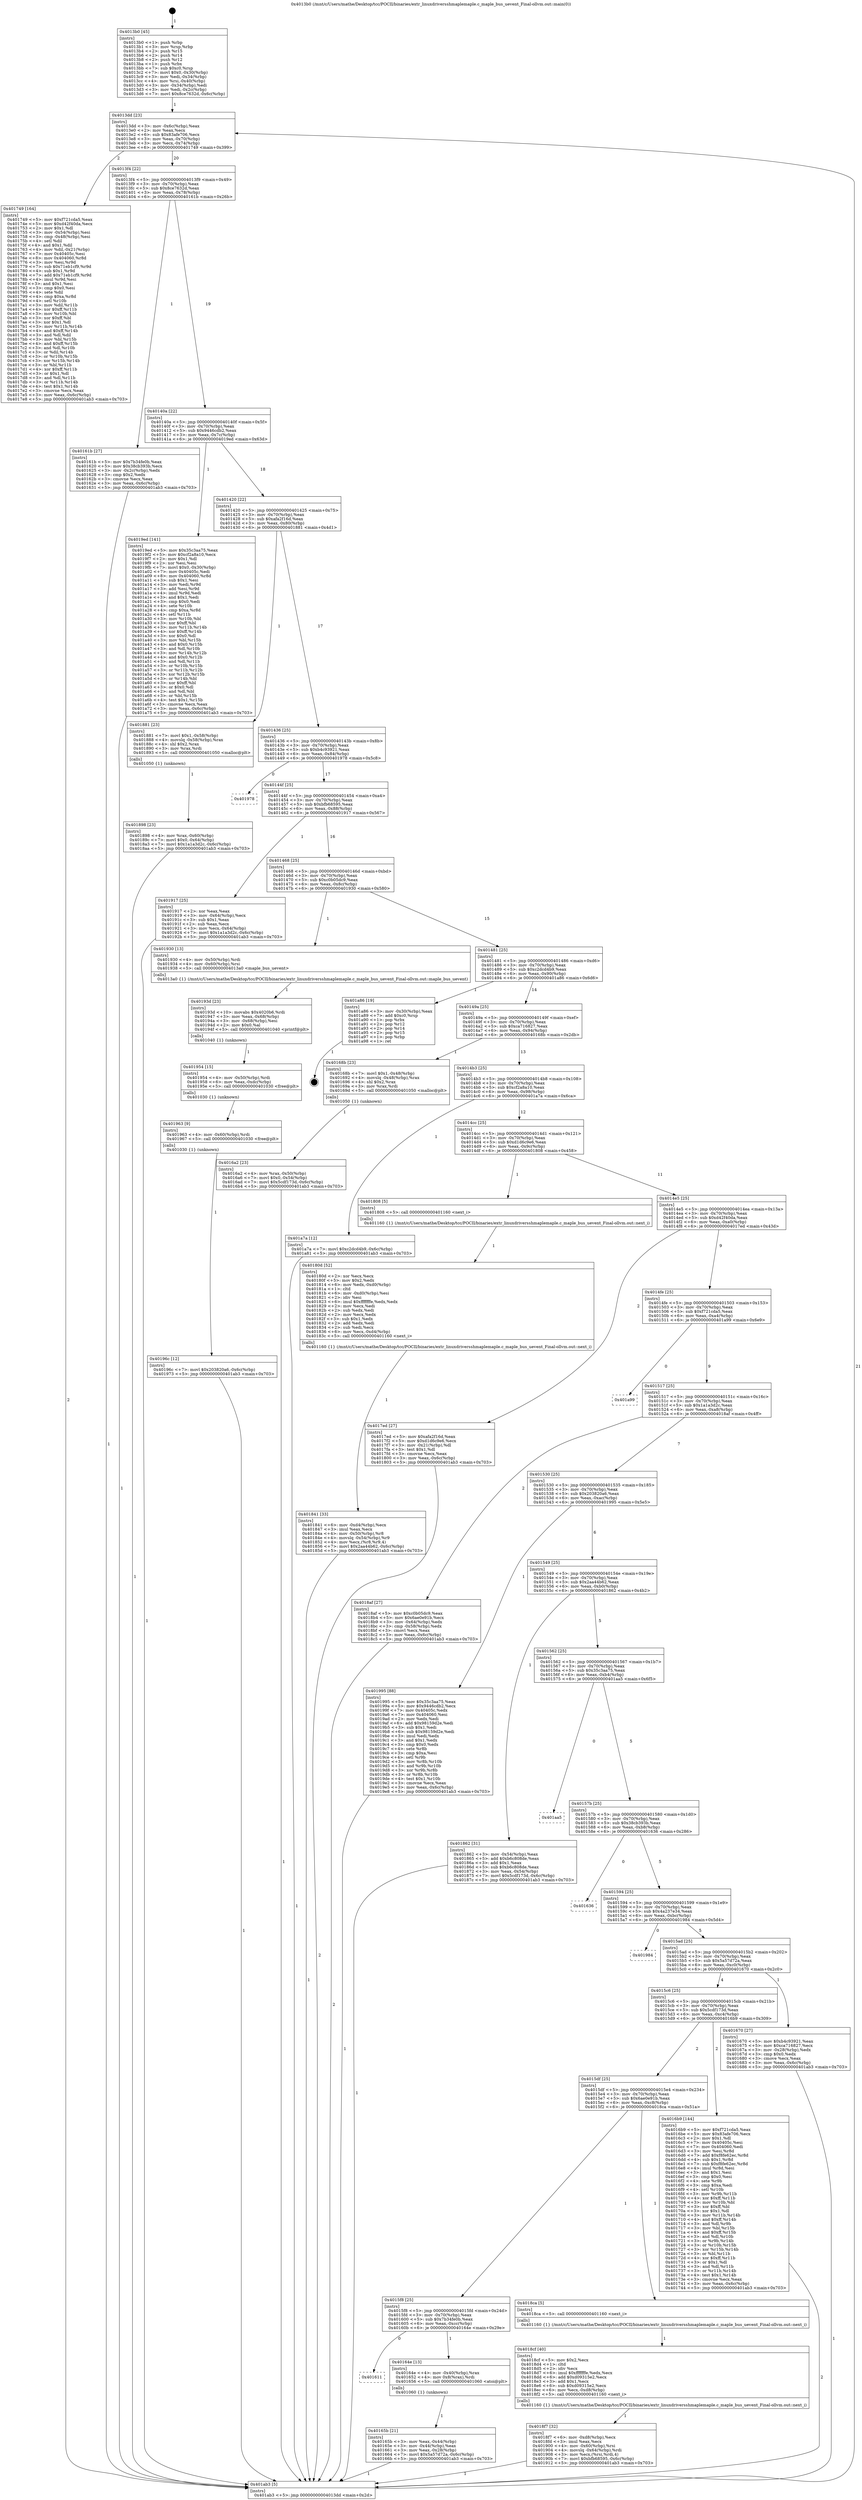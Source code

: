 digraph "0x4013b0" {
  label = "0x4013b0 (/mnt/c/Users/mathe/Desktop/tcc/POCII/binaries/extr_linuxdriversshmaplemaple.c_maple_bus_uevent_Final-ollvm.out::main(0))"
  labelloc = "t"
  node[shape=record]

  Entry [label="",width=0.3,height=0.3,shape=circle,fillcolor=black,style=filled]
  "0x4013dd" [label="{
     0x4013dd [23]\l
     | [instrs]\l
     &nbsp;&nbsp;0x4013dd \<+3\>: mov -0x6c(%rbp),%eax\l
     &nbsp;&nbsp;0x4013e0 \<+2\>: mov %eax,%ecx\l
     &nbsp;&nbsp;0x4013e2 \<+6\>: sub $0x83afe706,%ecx\l
     &nbsp;&nbsp;0x4013e8 \<+3\>: mov %eax,-0x70(%rbp)\l
     &nbsp;&nbsp;0x4013eb \<+3\>: mov %ecx,-0x74(%rbp)\l
     &nbsp;&nbsp;0x4013ee \<+6\>: je 0000000000401749 \<main+0x399\>\l
  }"]
  "0x401749" [label="{
     0x401749 [164]\l
     | [instrs]\l
     &nbsp;&nbsp;0x401749 \<+5\>: mov $0xf721cda5,%eax\l
     &nbsp;&nbsp;0x40174e \<+5\>: mov $0xd42f40da,%ecx\l
     &nbsp;&nbsp;0x401753 \<+2\>: mov $0x1,%dl\l
     &nbsp;&nbsp;0x401755 \<+3\>: mov -0x54(%rbp),%esi\l
     &nbsp;&nbsp;0x401758 \<+3\>: cmp -0x48(%rbp),%esi\l
     &nbsp;&nbsp;0x40175b \<+4\>: setl %dil\l
     &nbsp;&nbsp;0x40175f \<+4\>: and $0x1,%dil\l
     &nbsp;&nbsp;0x401763 \<+4\>: mov %dil,-0x21(%rbp)\l
     &nbsp;&nbsp;0x401767 \<+7\>: mov 0x40405c,%esi\l
     &nbsp;&nbsp;0x40176e \<+8\>: mov 0x404060,%r8d\l
     &nbsp;&nbsp;0x401776 \<+3\>: mov %esi,%r9d\l
     &nbsp;&nbsp;0x401779 \<+7\>: sub $0x71eb1cf9,%r9d\l
     &nbsp;&nbsp;0x401780 \<+4\>: sub $0x1,%r9d\l
     &nbsp;&nbsp;0x401784 \<+7\>: add $0x71eb1cf9,%r9d\l
     &nbsp;&nbsp;0x40178b \<+4\>: imul %r9d,%esi\l
     &nbsp;&nbsp;0x40178f \<+3\>: and $0x1,%esi\l
     &nbsp;&nbsp;0x401792 \<+3\>: cmp $0x0,%esi\l
     &nbsp;&nbsp;0x401795 \<+4\>: sete %dil\l
     &nbsp;&nbsp;0x401799 \<+4\>: cmp $0xa,%r8d\l
     &nbsp;&nbsp;0x40179d \<+4\>: setl %r10b\l
     &nbsp;&nbsp;0x4017a1 \<+3\>: mov %dil,%r11b\l
     &nbsp;&nbsp;0x4017a4 \<+4\>: xor $0xff,%r11b\l
     &nbsp;&nbsp;0x4017a8 \<+3\>: mov %r10b,%bl\l
     &nbsp;&nbsp;0x4017ab \<+3\>: xor $0xff,%bl\l
     &nbsp;&nbsp;0x4017ae \<+3\>: xor $0x1,%dl\l
     &nbsp;&nbsp;0x4017b1 \<+3\>: mov %r11b,%r14b\l
     &nbsp;&nbsp;0x4017b4 \<+4\>: and $0xff,%r14b\l
     &nbsp;&nbsp;0x4017b8 \<+3\>: and %dl,%dil\l
     &nbsp;&nbsp;0x4017bb \<+3\>: mov %bl,%r15b\l
     &nbsp;&nbsp;0x4017be \<+4\>: and $0xff,%r15b\l
     &nbsp;&nbsp;0x4017c2 \<+3\>: and %dl,%r10b\l
     &nbsp;&nbsp;0x4017c5 \<+3\>: or %dil,%r14b\l
     &nbsp;&nbsp;0x4017c8 \<+3\>: or %r10b,%r15b\l
     &nbsp;&nbsp;0x4017cb \<+3\>: xor %r15b,%r14b\l
     &nbsp;&nbsp;0x4017ce \<+3\>: or %bl,%r11b\l
     &nbsp;&nbsp;0x4017d1 \<+4\>: xor $0xff,%r11b\l
     &nbsp;&nbsp;0x4017d5 \<+3\>: or $0x1,%dl\l
     &nbsp;&nbsp;0x4017d8 \<+3\>: and %dl,%r11b\l
     &nbsp;&nbsp;0x4017db \<+3\>: or %r11b,%r14b\l
     &nbsp;&nbsp;0x4017de \<+4\>: test $0x1,%r14b\l
     &nbsp;&nbsp;0x4017e2 \<+3\>: cmovne %ecx,%eax\l
     &nbsp;&nbsp;0x4017e5 \<+3\>: mov %eax,-0x6c(%rbp)\l
     &nbsp;&nbsp;0x4017e8 \<+5\>: jmp 0000000000401ab3 \<main+0x703\>\l
  }"]
  "0x4013f4" [label="{
     0x4013f4 [22]\l
     | [instrs]\l
     &nbsp;&nbsp;0x4013f4 \<+5\>: jmp 00000000004013f9 \<main+0x49\>\l
     &nbsp;&nbsp;0x4013f9 \<+3\>: mov -0x70(%rbp),%eax\l
     &nbsp;&nbsp;0x4013fc \<+5\>: sub $0x8ce7632d,%eax\l
     &nbsp;&nbsp;0x401401 \<+3\>: mov %eax,-0x78(%rbp)\l
     &nbsp;&nbsp;0x401404 \<+6\>: je 000000000040161b \<main+0x26b\>\l
  }"]
  Exit [label="",width=0.3,height=0.3,shape=circle,fillcolor=black,style=filled,peripheries=2]
  "0x40161b" [label="{
     0x40161b [27]\l
     | [instrs]\l
     &nbsp;&nbsp;0x40161b \<+5\>: mov $0x7b34fe0b,%eax\l
     &nbsp;&nbsp;0x401620 \<+5\>: mov $0x38cb393b,%ecx\l
     &nbsp;&nbsp;0x401625 \<+3\>: mov -0x2c(%rbp),%edx\l
     &nbsp;&nbsp;0x401628 \<+3\>: cmp $0x2,%edx\l
     &nbsp;&nbsp;0x40162b \<+3\>: cmovne %ecx,%eax\l
     &nbsp;&nbsp;0x40162e \<+3\>: mov %eax,-0x6c(%rbp)\l
     &nbsp;&nbsp;0x401631 \<+5\>: jmp 0000000000401ab3 \<main+0x703\>\l
  }"]
  "0x40140a" [label="{
     0x40140a [22]\l
     | [instrs]\l
     &nbsp;&nbsp;0x40140a \<+5\>: jmp 000000000040140f \<main+0x5f\>\l
     &nbsp;&nbsp;0x40140f \<+3\>: mov -0x70(%rbp),%eax\l
     &nbsp;&nbsp;0x401412 \<+5\>: sub $0x9446cdb2,%eax\l
     &nbsp;&nbsp;0x401417 \<+3\>: mov %eax,-0x7c(%rbp)\l
     &nbsp;&nbsp;0x40141a \<+6\>: je 00000000004019ed \<main+0x63d\>\l
  }"]
  "0x401ab3" [label="{
     0x401ab3 [5]\l
     | [instrs]\l
     &nbsp;&nbsp;0x401ab3 \<+5\>: jmp 00000000004013dd \<main+0x2d\>\l
  }"]
  "0x4013b0" [label="{
     0x4013b0 [45]\l
     | [instrs]\l
     &nbsp;&nbsp;0x4013b0 \<+1\>: push %rbp\l
     &nbsp;&nbsp;0x4013b1 \<+3\>: mov %rsp,%rbp\l
     &nbsp;&nbsp;0x4013b4 \<+2\>: push %r15\l
     &nbsp;&nbsp;0x4013b6 \<+2\>: push %r14\l
     &nbsp;&nbsp;0x4013b8 \<+2\>: push %r12\l
     &nbsp;&nbsp;0x4013ba \<+1\>: push %rbx\l
     &nbsp;&nbsp;0x4013bb \<+7\>: sub $0xc0,%rsp\l
     &nbsp;&nbsp;0x4013c2 \<+7\>: movl $0x0,-0x30(%rbp)\l
     &nbsp;&nbsp;0x4013c9 \<+3\>: mov %edi,-0x34(%rbp)\l
     &nbsp;&nbsp;0x4013cc \<+4\>: mov %rsi,-0x40(%rbp)\l
     &nbsp;&nbsp;0x4013d0 \<+3\>: mov -0x34(%rbp),%edi\l
     &nbsp;&nbsp;0x4013d3 \<+3\>: mov %edi,-0x2c(%rbp)\l
     &nbsp;&nbsp;0x4013d6 \<+7\>: movl $0x8ce7632d,-0x6c(%rbp)\l
  }"]
  "0x40196c" [label="{
     0x40196c [12]\l
     | [instrs]\l
     &nbsp;&nbsp;0x40196c \<+7\>: movl $0x203820a6,-0x6c(%rbp)\l
     &nbsp;&nbsp;0x401973 \<+5\>: jmp 0000000000401ab3 \<main+0x703\>\l
  }"]
  "0x4019ed" [label="{
     0x4019ed [141]\l
     | [instrs]\l
     &nbsp;&nbsp;0x4019ed \<+5\>: mov $0x35c3aa75,%eax\l
     &nbsp;&nbsp;0x4019f2 \<+5\>: mov $0xcf2a8a10,%ecx\l
     &nbsp;&nbsp;0x4019f7 \<+2\>: mov $0x1,%dl\l
     &nbsp;&nbsp;0x4019f9 \<+2\>: xor %esi,%esi\l
     &nbsp;&nbsp;0x4019fb \<+7\>: movl $0x0,-0x30(%rbp)\l
     &nbsp;&nbsp;0x401a02 \<+7\>: mov 0x40405c,%edi\l
     &nbsp;&nbsp;0x401a09 \<+8\>: mov 0x404060,%r8d\l
     &nbsp;&nbsp;0x401a11 \<+3\>: sub $0x1,%esi\l
     &nbsp;&nbsp;0x401a14 \<+3\>: mov %edi,%r9d\l
     &nbsp;&nbsp;0x401a17 \<+3\>: add %esi,%r9d\l
     &nbsp;&nbsp;0x401a1a \<+4\>: imul %r9d,%edi\l
     &nbsp;&nbsp;0x401a1e \<+3\>: and $0x1,%edi\l
     &nbsp;&nbsp;0x401a21 \<+3\>: cmp $0x0,%edi\l
     &nbsp;&nbsp;0x401a24 \<+4\>: sete %r10b\l
     &nbsp;&nbsp;0x401a28 \<+4\>: cmp $0xa,%r8d\l
     &nbsp;&nbsp;0x401a2c \<+4\>: setl %r11b\l
     &nbsp;&nbsp;0x401a30 \<+3\>: mov %r10b,%bl\l
     &nbsp;&nbsp;0x401a33 \<+3\>: xor $0xff,%bl\l
     &nbsp;&nbsp;0x401a36 \<+3\>: mov %r11b,%r14b\l
     &nbsp;&nbsp;0x401a39 \<+4\>: xor $0xff,%r14b\l
     &nbsp;&nbsp;0x401a3d \<+3\>: xor $0x0,%dl\l
     &nbsp;&nbsp;0x401a40 \<+3\>: mov %bl,%r15b\l
     &nbsp;&nbsp;0x401a43 \<+4\>: and $0x0,%r15b\l
     &nbsp;&nbsp;0x401a47 \<+3\>: and %dl,%r10b\l
     &nbsp;&nbsp;0x401a4a \<+3\>: mov %r14b,%r12b\l
     &nbsp;&nbsp;0x401a4d \<+4\>: and $0x0,%r12b\l
     &nbsp;&nbsp;0x401a51 \<+3\>: and %dl,%r11b\l
     &nbsp;&nbsp;0x401a54 \<+3\>: or %r10b,%r15b\l
     &nbsp;&nbsp;0x401a57 \<+3\>: or %r11b,%r12b\l
     &nbsp;&nbsp;0x401a5a \<+3\>: xor %r12b,%r15b\l
     &nbsp;&nbsp;0x401a5d \<+3\>: or %r14b,%bl\l
     &nbsp;&nbsp;0x401a60 \<+3\>: xor $0xff,%bl\l
     &nbsp;&nbsp;0x401a63 \<+3\>: or $0x0,%dl\l
     &nbsp;&nbsp;0x401a66 \<+2\>: and %dl,%bl\l
     &nbsp;&nbsp;0x401a68 \<+3\>: or %bl,%r15b\l
     &nbsp;&nbsp;0x401a6b \<+4\>: test $0x1,%r15b\l
     &nbsp;&nbsp;0x401a6f \<+3\>: cmovne %ecx,%eax\l
     &nbsp;&nbsp;0x401a72 \<+3\>: mov %eax,-0x6c(%rbp)\l
     &nbsp;&nbsp;0x401a75 \<+5\>: jmp 0000000000401ab3 \<main+0x703\>\l
  }"]
  "0x401420" [label="{
     0x401420 [22]\l
     | [instrs]\l
     &nbsp;&nbsp;0x401420 \<+5\>: jmp 0000000000401425 \<main+0x75\>\l
     &nbsp;&nbsp;0x401425 \<+3\>: mov -0x70(%rbp),%eax\l
     &nbsp;&nbsp;0x401428 \<+5\>: sub $0xafa2f16d,%eax\l
     &nbsp;&nbsp;0x40142d \<+3\>: mov %eax,-0x80(%rbp)\l
     &nbsp;&nbsp;0x401430 \<+6\>: je 0000000000401881 \<main+0x4d1\>\l
  }"]
  "0x401963" [label="{
     0x401963 [9]\l
     | [instrs]\l
     &nbsp;&nbsp;0x401963 \<+4\>: mov -0x60(%rbp),%rdi\l
     &nbsp;&nbsp;0x401967 \<+5\>: call 0000000000401030 \<free@plt\>\l
     | [calls]\l
     &nbsp;&nbsp;0x401030 \{1\} (unknown)\l
  }"]
  "0x401881" [label="{
     0x401881 [23]\l
     | [instrs]\l
     &nbsp;&nbsp;0x401881 \<+7\>: movl $0x1,-0x58(%rbp)\l
     &nbsp;&nbsp;0x401888 \<+4\>: movslq -0x58(%rbp),%rax\l
     &nbsp;&nbsp;0x40188c \<+4\>: shl $0x2,%rax\l
     &nbsp;&nbsp;0x401890 \<+3\>: mov %rax,%rdi\l
     &nbsp;&nbsp;0x401893 \<+5\>: call 0000000000401050 \<malloc@plt\>\l
     | [calls]\l
     &nbsp;&nbsp;0x401050 \{1\} (unknown)\l
  }"]
  "0x401436" [label="{
     0x401436 [25]\l
     | [instrs]\l
     &nbsp;&nbsp;0x401436 \<+5\>: jmp 000000000040143b \<main+0x8b\>\l
     &nbsp;&nbsp;0x40143b \<+3\>: mov -0x70(%rbp),%eax\l
     &nbsp;&nbsp;0x40143e \<+5\>: sub $0xb4c93921,%eax\l
     &nbsp;&nbsp;0x401443 \<+6\>: mov %eax,-0x84(%rbp)\l
     &nbsp;&nbsp;0x401449 \<+6\>: je 0000000000401978 \<main+0x5c8\>\l
  }"]
  "0x401954" [label="{
     0x401954 [15]\l
     | [instrs]\l
     &nbsp;&nbsp;0x401954 \<+4\>: mov -0x50(%rbp),%rdi\l
     &nbsp;&nbsp;0x401958 \<+6\>: mov %eax,-0xdc(%rbp)\l
     &nbsp;&nbsp;0x40195e \<+5\>: call 0000000000401030 \<free@plt\>\l
     | [calls]\l
     &nbsp;&nbsp;0x401030 \{1\} (unknown)\l
  }"]
  "0x401978" [label="{
     0x401978\l
  }", style=dashed]
  "0x40144f" [label="{
     0x40144f [25]\l
     | [instrs]\l
     &nbsp;&nbsp;0x40144f \<+5\>: jmp 0000000000401454 \<main+0xa4\>\l
     &nbsp;&nbsp;0x401454 \<+3\>: mov -0x70(%rbp),%eax\l
     &nbsp;&nbsp;0x401457 \<+5\>: sub $0xbfb68595,%eax\l
     &nbsp;&nbsp;0x40145c \<+6\>: mov %eax,-0x88(%rbp)\l
     &nbsp;&nbsp;0x401462 \<+6\>: je 0000000000401917 \<main+0x567\>\l
  }"]
  "0x40193d" [label="{
     0x40193d [23]\l
     | [instrs]\l
     &nbsp;&nbsp;0x40193d \<+10\>: movabs $0x4020b6,%rdi\l
     &nbsp;&nbsp;0x401947 \<+3\>: mov %eax,-0x68(%rbp)\l
     &nbsp;&nbsp;0x40194a \<+3\>: mov -0x68(%rbp),%esi\l
     &nbsp;&nbsp;0x40194d \<+2\>: mov $0x0,%al\l
     &nbsp;&nbsp;0x40194f \<+5\>: call 0000000000401040 \<printf@plt\>\l
     | [calls]\l
     &nbsp;&nbsp;0x401040 \{1\} (unknown)\l
  }"]
  "0x401917" [label="{
     0x401917 [25]\l
     | [instrs]\l
     &nbsp;&nbsp;0x401917 \<+2\>: xor %eax,%eax\l
     &nbsp;&nbsp;0x401919 \<+3\>: mov -0x64(%rbp),%ecx\l
     &nbsp;&nbsp;0x40191c \<+3\>: sub $0x1,%eax\l
     &nbsp;&nbsp;0x40191f \<+2\>: sub %eax,%ecx\l
     &nbsp;&nbsp;0x401921 \<+3\>: mov %ecx,-0x64(%rbp)\l
     &nbsp;&nbsp;0x401924 \<+7\>: movl $0x1a1a3d2c,-0x6c(%rbp)\l
     &nbsp;&nbsp;0x40192b \<+5\>: jmp 0000000000401ab3 \<main+0x703\>\l
  }"]
  "0x401468" [label="{
     0x401468 [25]\l
     | [instrs]\l
     &nbsp;&nbsp;0x401468 \<+5\>: jmp 000000000040146d \<main+0xbd\>\l
     &nbsp;&nbsp;0x40146d \<+3\>: mov -0x70(%rbp),%eax\l
     &nbsp;&nbsp;0x401470 \<+5\>: sub $0xc0b05dc9,%eax\l
     &nbsp;&nbsp;0x401475 \<+6\>: mov %eax,-0x8c(%rbp)\l
     &nbsp;&nbsp;0x40147b \<+6\>: je 0000000000401930 \<main+0x580\>\l
  }"]
  "0x4018f7" [label="{
     0x4018f7 [32]\l
     | [instrs]\l
     &nbsp;&nbsp;0x4018f7 \<+6\>: mov -0xd8(%rbp),%ecx\l
     &nbsp;&nbsp;0x4018fd \<+3\>: imul %eax,%ecx\l
     &nbsp;&nbsp;0x401900 \<+4\>: mov -0x60(%rbp),%rsi\l
     &nbsp;&nbsp;0x401904 \<+4\>: movslq -0x64(%rbp),%rdi\l
     &nbsp;&nbsp;0x401908 \<+3\>: mov %ecx,(%rsi,%rdi,4)\l
     &nbsp;&nbsp;0x40190b \<+7\>: movl $0xbfb68595,-0x6c(%rbp)\l
     &nbsp;&nbsp;0x401912 \<+5\>: jmp 0000000000401ab3 \<main+0x703\>\l
  }"]
  "0x401930" [label="{
     0x401930 [13]\l
     | [instrs]\l
     &nbsp;&nbsp;0x401930 \<+4\>: mov -0x50(%rbp),%rdi\l
     &nbsp;&nbsp;0x401934 \<+4\>: mov -0x60(%rbp),%rsi\l
     &nbsp;&nbsp;0x401938 \<+5\>: call 00000000004013a0 \<maple_bus_uevent\>\l
     | [calls]\l
     &nbsp;&nbsp;0x4013a0 \{1\} (/mnt/c/Users/mathe/Desktop/tcc/POCII/binaries/extr_linuxdriversshmaplemaple.c_maple_bus_uevent_Final-ollvm.out::maple_bus_uevent)\l
  }"]
  "0x401481" [label="{
     0x401481 [25]\l
     | [instrs]\l
     &nbsp;&nbsp;0x401481 \<+5\>: jmp 0000000000401486 \<main+0xd6\>\l
     &nbsp;&nbsp;0x401486 \<+3\>: mov -0x70(%rbp),%eax\l
     &nbsp;&nbsp;0x401489 \<+5\>: sub $0xc2dcd4b9,%eax\l
     &nbsp;&nbsp;0x40148e \<+6\>: mov %eax,-0x90(%rbp)\l
     &nbsp;&nbsp;0x401494 \<+6\>: je 0000000000401a86 \<main+0x6d6\>\l
  }"]
  "0x4018cf" [label="{
     0x4018cf [40]\l
     | [instrs]\l
     &nbsp;&nbsp;0x4018cf \<+5\>: mov $0x2,%ecx\l
     &nbsp;&nbsp;0x4018d4 \<+1\>: cltd\l
     &nbsp;&nbsp;0x4018d5 \<+2\>: idiv %ecx\l
     &nbsp;&nbsp;0x4018d7 \<+6\>: imul $0xfffffffe,%edx,%ecx\l
     &nbsp;&nbsp;0x4018dd \<+6\>: add $0xd09315e2,%ecx\l
     &nbsp;&nbsp;0x4018e3 \<+3\>: add $0x1,%ecx\l
     &nbsp;&nbsp;0x4018e6 \<+6\>: sub $0xd09315e2,%ecx\l
     &nbsp;&nbsp;0x4018ec \<+6\>: mov %ecx,-0xd8(%rbp)\l
     &nbsp;&nbsp;0x4018f2 \<+5\>: call 0000000000401160 \<next_i\>\l
     | [calls]\l
     &nbsp;&nbsp;0x401160 \{1\} (/mnt/c/Users/mathe/Desktop/tcc/POCII/binaries/extr_linuxdriversshmaplemaple.c_maple_bus_uevent_Final-ollvm.out::next_i)\l
  }"]
  "0x401a86" [label="{
     0x401a86 [19]\l
     | [instrs]\l
     &nbsp;&nbsp;0x401a86 \<+3\>: mov -0x30(%rbp),%eax\l
     &nbsp;&nbsp;0x401a89 \<+7\>: add $0xc0,%rsp\l
     &nbsp;&nbsp;0x401a90 \<+1\>: pop %rbx\l
     &nbsp;&nbsp;0x401a91 \<+2\>: pop %r12\l
     &nbsp;&nbsp;0x401a93 \<+2\>: pop %r14\l
     &nbsp;&nbsp;0x401a95 \<+2\>: pop %r15\l
     &nbsp;&nbsp;0x401a97 \<+1\>: pop %rbp\l
     &nbsp;&nbsp;0x401a98 \<+1\>: ret\l
  }"]
  "0x40149a" [label="{
     0x40149a [25]\l
     | [instrs]\l
     &nbsp;&nbsp;0x40149a \<+5\>: jmp 000000000040149f \<main+0xef\>\l
     &nbsp;&nbsp;0x40149f \<+3\>: mov -0x70(%rbp),%eax\l
     &nbsp;&nbsp;0x4014a2 \<+5\>: sub $0xca716827,%eax\l
     &nbsp;&nbsp;0x4014a7 \<+6\>: mov %eax,-0x94(%rbp)\l
     &nbsp;&nbsp;0x4014ad \<+6\>: je 000000000040168b \<main+0x2db\>\l
  }"]
  "0x401898" [label="{
     0x401898 [23]\l
     | [instrs]\l
     &nbsp;&nbsp;0x401898 \<+4\>: mov %rax,-0x60(%rbp)\l
     &nbsp;&nbsp;0x40189c \<+7\>: movl $0x0,-0x64(%rbp)\l
     &nbsp;&nbsp;0x4018a3 \<+7\>: movl $0x1a1a3d2c,-0x6c(%rbp)\l
     &nbsp;&nbsp;0x4018aa \<+5\>: jmp 0000000000401ab3 \<main+0x703\>\l
  }"]
  "0x40168b" [label="{
     0x40168b [23]\l
     | [instrs]\l
     &nbsp;&nbsp;0x40168b \<+7\>: movl $0x1,-0x48(%rbp)\l
     &nbsp;&nbsp;0x401692 \<+4\>: movslq -0x48(%rbp),%rax\l
     &nbsp;&nbsp;0x401696 \<+4\>: shl $0x2,%rax\l
     &nbsp;&nbsp;0x40169a \<+3\>: mov %rax,%rdi\l
     &nbsp;&nbsp;0x40169d \<+5\>: call 0000000000401050 \<malloc@plt\>\l
     | [calls]\l
     &nbsp;&nbsp;0x401050 \{1\} (unknown)\l
  }"]
  "0x4014b3" [label="{
     0x4014b3 [25]\l
     | [instrs]\l
     &nbsp;&nbsp;0x4014b3 \<+5\>: jmp 00000000004014b8 \<main+0x108\>\l
     &nbsp;&nbsp;0x4014b8 \<+3\>: mov -0x70(%rbp),%eax\l
     &nbsp;&nbsp;0x4014bb \<+5\>: sub $0xcf2a8a10,%eax\l
     &nbsp;&nbsp;0x4014c0 \<+6\>: mov %eax,-0x98(%rbp)\l
     &nbsp;&nbsp;0x4014c6 \<+6\>: je 0000000000401a7a \<main+0x6ca\>\l
  }"]
  "0x401841" [label="{
     0x401841 [33]\l
     | [instrs]\l
     &nbsp;&nbsp;0x401841 \<+6\>: mov -0xd4(%rbp),%ecx\l
     &nbsp;&nbsp;0x401847 \<+3\>: imul %eax,%ecx\l
     &nbsp;&nbsp;0x40184a \<+4\>: mov -0x50(%rbp),%r8\l
     &nbsp;&nbsp;0x40184e \<+4\>: movslq -0x54(%rbp),%r9\l
     &nbsp;&nbsp;0x401852 \<+4\>: mov %ecx,(%r8,%r9,4)\l
     &nbsp;&nbsp;0x401856 \<+7\>: movl $0x2aa44b62,-0x6c(%rbp)\l
     &nbsp;&nbsp;0x40185d \<+5\>: jmp 0000000000401ab3 \<main+0x703\>\l
  }"]
  "0x401a7a" [label="{
     0x401a7a [12]\l
     | [instrs]\l
     &nbsp;&nbsp;0x401a7a \<+7\>: movl $0xc2dcd4b9,-0x6c(%rbp)\l
     &nbsp;&nbsp;0x401a81 \<+5\>: jmp 0000000000401ab3 \<main+0x703\>\l
  }"]
  "0x4014cc" [label="{
     0x4014cc [25]\l
     | [instrs]\l
     &nbsp;&nbsp;0x4014cc \<+5\>: jmp 00000000004014d1 \<main+0x121\>\l
     &nbsp;&nbsp;0x4014d1 \<+3\>: mov -0x70(%rbp),%eax\l
     &nbsp;&nbsp;0x4014d4 \<+5\>: sub $0xd1d6c9e6,%eax\l
     &nbsp;&nbsp;0x4014d9 \<+6\>: mov %eax,-0x9c(%rbp)\l
     &nbsp;&nbsp;0x4014df \<+6\>: je 0000000000401808 \<main+0x458\>\l
  }"]
  "0x40180d" [label="{
     0x40180d [52]\l
     | [instrs]\l
     &nbsp;&nbsp;0x40180d \<+2\>: xor %ecx,%ecx\l
     &nbsp;&nbsp;0x40180f \<+5\>: mov $0x2,%edx\l
     &nbsp;&nbsp;0x401814 \<+6\>: mov %edx,-0xd0(%rbp)\l
     &nbsp;&nbsp;0x40181a \<+1\>: cltd\l
     &nbsp;&nbsp;0x40181b \<+6\>: mov -0xd0(%rbp),%esi\l
     &nbsp;&nbsp;0x401821 \<+2\>: idiv %esi\l
     &nbsp;&nbsp;0x401823 \<+6\>: imul $0xfffffffe,%edx,%edx\l
     &nbsp;&nbsp;0x401829 \<+2\>: mov %ecx,%edi\l
     &nbsp;&nbsp;0x40182b \<+2\>: sub %edx,%edi\l
     &nbsp;&nbsp;0x40182d \<+2\>: mov %ecx,%edx\l
     &nbsp;&nbsp;0x40182f \<+3\>: sub $0x1,%edx\l
     &nbsp;&nbsp;0x401832 \<+2\>: add %edx,%edi\l
     &nbsp;&nbsp;0x401834 \<+2\>: sub %edi,%ecx\l
     &nbsp;&nbsp;0x401836 \<+6\>: mov %ecx,-0xd4(%rbp)\l
     &nbsp;&nbsp;0x40183c \<+5\>: call 0000000000401160 \<next_i\>\l
     | [calls]\l
     &nbsp;&nbsp;0x401160 \{1\} (/mnt/c/Users/mathe/Desktop/tcc/POCII/binaries/extr_linuxdriversshmaplemaple.c_maple_bus_uevent_Final-ollvm.out::next_i)\l
  }"]
  "0x401808" [label="{
     0x401808 [5]\l
     | [instrs]\l
     &nbsp;&nbsp;0x401808 \<+5\>: call 0000000000401160 \<next_i\>\l
     | [calls]\l
     &nbsp;&nbsp;0x401160 \{1\} (/mnt/c/Users/mathe/Desktop/tcc/POCII/binaries/extr_linuxdriversshmaplemaple.c_maple_bus_uevent_Final-ollvm.out::next_i)\l
  }"]
  "0x4014e5" [label="{
     0x4014e5 [25]\l
     | [instrs]\l
     &nbsp;&nbsp;0x4014e5 \<+5\>: jmp 00000000004014ea \<main+0x13a\>\l
     &nbsp;&nbsp;0x4014ea \<+3\>: mov -0x70(%rbp),%eax\l
     &nbsp;&nbsp;0x4014ed \<+5\>: sub $0xd42f40da,%eax\l
     &nbsp;&nbsp;0x4014f2 \<+6\>: mov %eax,-0xa0(%rbp)\l
     &nbsp;&nbsp;0x4014f8 \<+6\>: je 00000000004017ed \<main+0x43d\>\l
  }"]
  "0x4016a2" [label="{
     0x4016a2 [23]\l
     | [instrs]\l
     &nbsp;&nbsp;0x4016a2 \<+4\>: mov %rax,-0x50(%rbp)\l
     &nbsp;&nbsp;0x4016a6 \<+7\>: movl $0x0,-0x54(%rbp)\l
     &nbsp;&nbsp;0x4016ad \<+7\>: movl $0x5cdf173d,-0x6c(%rbp)\l
     &nbsp;&nbsp;0x4016b4 \<+5\>: jmp 0000000000401ab3 \<main+0x703\>\l
  }"]
  "0x4017ed" [label="{
     0x4017ed [27]\l
     | [instrs]\l
     &nbsp;&nbsp;0x4017ed \<+5\>: mov $0xafa2f16d,%eax\l
     &nbsp;&nbsp;0x4017f2 \<+5\>: mov $0xd1d6c9e6,%ecx\l
     &nbsp;&nbsp;0x4017f7 \<+3\>: mov -0x21(%rbp),%dl\l
     &nbsp;&nbsp;0x4017fa \<+3\>: test $0x1,%dl\l
     &nbsp;&nbsp;0x4017fd \<+3\>: cmovne %ecx,%eax\l
     &nbsp;&nbsp;0x401800 \<+3\>: mov %eax,-0x6c(%rbp)\l
     &nbsp;&nbsp;0x401803 \<+5\>: jmp 0000000000401ab3 \<main+0x703\>\l
  }"]
  "0x4014fe" [label="{
     0x4014fe [25]\l
     | [instrs]\l
     &nbsp;&nbsp;0x4014fe \<+5\>: jmp 0000000000401503 \<main+0x153\>\l
     &nbsp;&nbsp;0x401503 \<+3\>: mov -0x70(%rbp),%eax\l
     &nbsp;&nbsp;0x401506 \<+5\>: sub $0xf721cda5,%eax\l
     &nbsp;&nbsp;0x40150b \<+6\>: mov %eax,-0xa4(%rbp)\l
     &nbsp;&nbsp;0x401511 \<+6\>: je 0000000000401a99 \<main+0x6e9\>\l
  }"]
  "0x40165b" [label="{
     0x40165b [21]\l
     | [instrs]\l
     &nbsp;&nbsp;0x40165b \<+3\>: mov %eax,-0x44(%rbp)\l
     &nbsp;&nbsp;0x40165e \<+3\>: mov -0x44(%rbp),%eax\l
     &nbsp;&nbsp;0x401661 \<+3\>: mov %eax,-0x28(%rbp)\l
     &nbsp;&nbsp;0x401664 \<+7\>: movl $0x5a57d72a,-0x6c(%rbp)\l
     &nbsp;&nbsp;0x40166b \<+5\>: jmp 0000000000401ab3 \<main+0x703\>\l
  }"]
  "0x401a99" [label="{
     0x401a99\l
  }", style=dashed]
  "0x401517" [label="{
     0x401517 [25]\l
     | [instrs]\l
     &nbsp;&nbsp;0x401517 \<+5\>: jmp 000000000040151c \<main+0x16c\>\l
     &nbsp;&nbsp;0x40151c \<+3\>: mov -0x70(%rbp),%eax\l
     &nbsp;&nbsp;0x40151f \<+5\>: sub $0x1a1a3d2c,%eax\l
     &nbsp;&nbsp;0x401524 \<+6\>: mov %eax,-0xa8(%rbp)\l
     &nbsp;&nbsp;0x40152a \<+6\>: je 00000000004018af \<main+0x4ff\>\l
  }"]
  "0x401611" [label="{
     0x401611\l
  }", style=dashed]
  "0x4018af" [label="{
     0x4018af [27]\l
     | [instrs]\l
     &nbsp;&nbsp;0x4018af \<+5\>: mov $0xc0b05dc9,%eax\l
     &nbsp;&nbsp;0x4018b4 \<+5\>: mov $0x6ae0e91b,%ecx\l
     &nbsp;&nbsp;0x4018b9 \<+3\>: mov -0x64(%rbp),%edx\l
     &nbsp;&nbsp;0x4018bc \<+3\>: cmp -0x58(%rbp),%edx\l
     &nbsp;&nbsp;0x4018bf \<+3\>: cmovl %ecx,%eax\l
     &nbsp;&nbsp;0x4018c2 \<+3\>: mov %eax,-0x6c(%rbp)\l
     &nbsp;&nbsp;0x4018c5 \<+5\>: jmp 0000000000401ab3 \<main+0x703\>\l
  }"]
  "0x401530" [label="{
     0x401530 [25]\l
     | [instrs]\l
     &nbsp;&nbsp;0x401530 \<+5\>: jmp 0000000000401535 \<main+0x185\>\l
     &nbsp;&nbsp;0x401535 \<+3\>: mov -0x70(%rbp),%eax\l
     &nbsp;&nbsp;0x401538 \<+5\>: sub $0x203820a6,%eax\l
     &nbsp;&nbsp;0x40153d \<+6\>: mov %eax,-0xac(%rbp)\l
     &nbsp;&nbsp;0x401543 \<+6\>: je 0000000000401995 \<main+0x5e5\>\l
  }"]
  "0x40164e" [label="{
     0x40164e [13]\l
     | [instrs]\l
     &nbsp;&nbsp;0x40164e \<+4\>: mov -0x40(%rbp),%rax\l
     &nbsp;&nbsp;0x401652 \<+4\>: mov 0x8(%rax),%rdi\l
     &nbsp;&nbsp;0x401656 \<+5\>: call 0000000000401060 \<atoi@plt\>\l
     | [calls]\l
     &nbsp;&nbsp;0x401060 \{1\} (unknown)\l
  }"]
  "0x401995" [label="{
     0x401995 [88]\l
     | [instrs]\l
     &nbsp;&nbsp;0x401995 \<+5\>: mov $0x35c3aa75,%eax\l
     &nbsp;&nbsp;0x40199a \<+5\>: mov $0x9446cdb2,%ecx\l
     &nbsp;&nbsp;0x40199f \<+7\>: mov 0x40405c,%edx\l
     &nbsp;&nbsp;0x4019a6 \<+7\>: mov 0x404060,%esi\l
     &nbsp;&nbsp;0x4019ad \<+2\>: mov %edx,%edi\l
     &nbsp;&nbsp;0x4019af \<+6\>: add $0x98159d2e,%edi\l
     &nbsp;&nbsp;0x4019b5 \<+3\>: sub $0x1,%edi\l
     &nbsp;&nbsp;0x4019b8 \<+6\>: sub $0x98159d2e,%edi\l
     &nbsp;&nbsp;0x4019be \<+3\>: imul %edi,%edx\l
     &nbsp;&nbsp;0x4019c1 \<+3\>: and $0x1,%edx\l
     &nbsp;&nbsp;0x4019c4 \<+3\>: cmp $0x0,%edx\l
     &nbsp;&nbsp;0x4019c7 \<+4\>: sete %r8b\l
     &nbsp;&nbsp;0x4019cb \<+3\>: cmp $0xa,%esi\l
     &nbsp;&nbsp;0x4019ce \<+4\>: setl %r9b\l
     &nbsp;&nbsp;0x4019d2 \<+3\>: mov %r8b,%r10b\l
     &nbsp;&nbsp;0x4019d5 \<+3\>: and %r9b,%r10b\l
     &nbsp;&nbsp;0x4019d8 \<+3\>: xor %r9b,%r8b\l
     &nbsp;&nbsp;0x4019db \<+3\>: or %r8b,%r10b\l
     &nbsp;&nbsp;0x4019de \<+4\>: test $0x1,%r10b\l
     &nbsp;&nbsp;0x4019e2 \<+3\>: cmovne %ecx,%eax\l
     &nbsp;&nbsp;0x4019e5 \<+3\>: mov %eax,-0x6c(%rbp)\l
     &nbsp;&nbsp;0x4019e8 \<+5\>: jmp 0000000000401ab3 \<main+0x703\>\l
  }"]
  "0x401549" [label="{
     0x401549 [25]\l
     | [instrs]\l
     &nbsp;&nbsp;0x401549 \<+5\>: jmp 000000000040154e \<main+0x19e\>\l
     &nbsp;&nbsp;0x40154e \<+3\>: mov -0x70(%rbp),%eax\l
     &nbsp;&nbsp;0x401551 \<+5\>: sub $0x2aa44b62,%eax\l
     &nbsp;&nbsp;0x401556 \<+6\>: mov %eax,-0xb0(%rbp)\l
     &nbsp;&nbsp;0x40155c \<+6\>: je 0000000000401862 \<main+0x4b2\>\l
  }"]
  "0x4015f8" [label="{
     0x4015f8 [25]\l
     | [instrs]\l
     &nbsp;&nbsp;0x4015f8 \<+5\>: jmp 00000000004015fd \<main+0x24d\>\l
     &nbsp;&nbsp;0x4015fd \<+3\>: mov -0x70(%rbp),%eax\l
     &nbsp;&nbsp;0x401600 \<+5\>: sub $0x7b34fe0b,%eax\l
     &nbsp;&nbsp;0x401605 \<+6\>: mov %eax,-0xcc(%rbp)\l
     &nbsp;&nbsp;0x40160b \<+6\>: je 000000000040164e \<main+0x29e\>\l
  }"]
  "0x401862" [label="{
     0x401862 [31]\l
     | [instrs]\l
     &nbsp;&nbsp;0x401862 \<+3\>: mov -0x54(%rbp),%eax\l
     &nbsp;&nbsp;0x401865 \<+5\>: add $0xb6c808de,%eax\l
     &nbsp;&nbsp;0x40186a \<+3\>: add $0x1,%eax\l
     &nbsp;&nbsp;0x40186d \<+5\>: sub $0xb6c808de,%eax\l
     &nbsp;&nbsp;0x401872 \<+3\>: mov %eax,-0x54(%rbp)\l
     &nbsp;&nbsp;0x401875 \<+7\>: movl $0x5cdf173d,-0x6c(%rbp)\l
     &nbsp;&nbsp;0x40187c \<+5\>: jmp 0000000000401ab3 \<main+0x703\>\l
  }"]
  "0x401562" [label="{
     0x401562 [25]\l
     | [instrs]\l
     &nbsp;&nbsp;0x401562 \<+5\>: jmp 0000000000401567 \<main+0x1b7\>\l
     &nbsp;&nbsp;0x401567 \<+3\>: mov -0x70(%rbp),%eax\l
     &nbsp;&nbsp;0x40156a \<+5\>: sub $0x35c3aa75,%eax\l
     &nbsp;&nbsp;0x40156f \<+6\>: mov %eax,-0xb4(%rbp)\l
     &nbsp;&nbsp;0x401575 \<+6\>: je 0000000000401aa5 \<main+0x6f5\>\l
  }"]
  "0x4018ca" [label="{
     0x4018ca [5]\l
     | [instrs]\l
     &nbsp;&nbsp;0x4018ca \<+5\>: call 0000000000401160 \<next_i\>\l
     | [calls]\l
     &nbsp;&nbsp;0x401160 \{1\} (/mnt/c/Users/mathe/Desktop/tcc/POCII/binaries/extr_linuxdriversshmaplemaple.c_maple_bus_uevent_Final-ollvm.out::next_i)\l
  }"]
  "0x401aa5" [label="{
     0x401aa5\l
  }", style=dashed]
  "0x40157b" [label="{
     0x40157b [25]\l
     | [instrs]\l
     &nbsp;&nbsp;0x40157b \<+5\>: jmp 0000000000401580 \<main+0x1d0\>\l
     &nbsp;&nbsp;0x401580 \<+3\>: mov -0x70(%rbp),%eax\l
     &nbsp;&nbsp;0x401583 \<+5\>: sub $0x38cb393b,%eax\l
     &nbsp;&nbsp;0x401588 \<+6\>: mov %eax,-0xb8(%rbp)\l
     &nbsp;&nbsp;0x40158e \<+6\>: je 0000000000401636 \<main+0x286\>\l
  }"]
  "0x4015df" [label="{
     0x4015df [25]\l
     | [instrs]\l
     &nbsp;&nbsp;0x4015df \<+5\>: jmp 00000000004015e4 \<main+0x234\>\l
     &nbsp;&nbsp;0x4015e4 \<+3\>: mov -0x70(%rbp),%eax\l
     &nbsp;&nbsp;0x4015e7 \<+5\>: sub $0x6ae0e91b,%eax\l
     &nbsp;&nbsp;0x4015ec \<+6\>: mov %eax,-0xc8(%rbp)\l
     &nbsp;&nbsp;0x4015f2 \<+6\>: je 00000000004018ca \<main+0x51a\>\l
  }"]
  "0x401636" [label="{
     0x401636\l
  }", style=dashed]
  "0x401594" [label="{
     0x401594 [25]\l
     | [instrs]\l
     &nbsp;&nbsp;0x401594 \<+5\>: jmp 0000000000401599 \<main+0x1e9\>\l
     &nbsp;&nbsp;0x401599 \<+3\>: mov -0x70(%rbp),%eax\l
     &nbsp;&nbsp;0x40159c \<+5\>: sub $0x4a237e34,%eax\l
     &nbsp;&nbsp;0x4015a1 \<+6\>: mov %eax,-0xbc(%rbp)\l
     &nbsp;&nbsp;0x4015a7 \<+6\>: je 0000000000401984 \<main+0x5d4\>\l
  }"]
  "0x4016b9" [label="{
     0x4016b9 [144]\l
     | [instrs]\l
     &nbsp;&nbsp;0x4016b9 \<+5\>: mov $0xf721cda5,%eax\l
     &nbsp;&nbsp;0x4016be \<+5\>: mov $0x83afe706,%ecx\l
     &nbsp;&nbsp;0x4016c3 \<+2\>: mov $0x1,%dl\l
     &nbsp;&nbsp;0x4016c5 \<+7\>: mov 0x40405c,%esi\l
     &nbsp;&nbsp;0x4016cc \<+7\>: mov 0x404060,%edi\l
     &nbsp;&nbsp;0x4016d3 \<+3\>: mov %esi,%r8d\l
     &nbsp;&nbsp;0x4016d6 \<+7\>: add $0xf8fe62ec,%r8d\l
     &nbsp;&nbsp;0x4016dd \<+4\>: sub $0x1,%r8d\l
     &nbsp;&nbsp;0x4016e1 \<+7\>: sub $0xf8fe62ec,%r8d\l
     &nbsp;&nbsp;0x4016e8 \<+4\>: imul %r8d,%esi\l
     &nbsp;&nbsp;0x4016ec \<+3\>: and $0x1,%esi\l
     &nbsp;&nbsp;0x4016ef \<+3\>: cmp $0x0,%esi\l
     &nbsp;&nbsp;0x4016f2 \<+4\>: sete %r9b\l
     &nbsp;&nbsp;0x4016f6 \<+3\>: cmp $0xa,%edi\l
     &nbsp;&nbsp;0x4016f9 \<+4\>: setl %r10b\l
     &nbsp;&nbsp;0x4016fd \<+3\>: mov %r9b,%r11b\l
     &nbsp;&nbsp;0x401700 \<+4\>: xor $0xff,%r11b\l
     &nbsp;&nbsp;0x401704 \<+3\>: mov %r10b,%bl\l
     &nbsp;&nbsp;0x401707 \<+3\>: xor $0xff,%bl\l
     &nbsp;&nbsp;0x40170a \<+3\>: xor $0x1,%dl\l
     &nbsp;&nbsp;0x40170d \<+3\>: mov %r11b,%r14b\l
     &nbsp;&nbsp;0x401710 \<+4\>: and $0xff,%r14b\l
     &nbsp;&nbsp;0x401714 \<+3\>: and %dl,%r9b\l
     &nbsp;&nbsp;0x401717 \<+3\>: mov %bl,%r15b\l
     &nbsp;&nbsp;0x40171a \<+4\>: and $0xff,%r15b\l
     &nbsp;&nbsp;0x40171e \<+3\>: and %dl,%r10b\l
     &nbsp;&nbsp;0x401721 \<+3\>: or %r9b,%r14b\l
     &nbsp;&nbsp;0x401724 \<+3\>: or %r10b,%r15b\l
     &nbsp;&nbsp;0x401727 \<+3\>: xor %r15b,%r14b\l
     &nbsp;&nbsp;0x40172a \<+3\>: or %bl,%r11b\l
     &nbsp;&nbsp;0x40172d \<+4\>: xor $0xff,%r11b\l
     &nbsp;&nbsp;0x401731 \<+3\>: or $0x1,%dl\l
     &nbsp;&nbsp;0x401734 \<+3\>: and %dl,%r11b\l
     &nbsp;&nbsp;0x401737 \<+3\>: or %r11b,%r14b\l
     &nbsp;&nbsp;0x40173a \<+4\>: test $0x1,%r14b\l
     &nbsp;&nbsp;0x40173e \<+3\>: cmovne %ecx,%eax\l
     &nbsp;&nbsp;0x401741 \<+3\>: mov %eax,-0x6c(%rbp)\l
     &nbsp;&nbsp;0x401744 \<+5\>: jmp 0000000000401ab3 \<main+0x703\>\l
  }"]
  "0x401984" [label="{
     0x401984\l
  }", style=dashed]
  "0x4015ad" [label="{
     0x4015ad [25]\l
     | [instrs]\l
     &nbsp;&nbsp;0x4015ad \<+5\>: jmp 00000000004015b2 \<main+0x202\>\l
     &nbsp;&nbsp;0x4015b2 \<+3\>: mov -0x70(%rbp),%eax\l
     &nbsp;&nbsp;0x4015b5 \<+5\>: sub $0x5a57d72a,%eax\l
     &nbsp;&nbsp;0x4015ba \<+6\>: mov %eax,-0xc0(%rbp)\l
     &nbsp;&nbsp;0x4015c0 \<+6\>: je 0000000000401670 \<main+0x2c0\>\l
  }"]
  "0x4015c6" [label="{
     0x4015c6 [25]\l
     | [instrs]\l
     &nbsp;&nbsp;0x4015c6 \<+5\>: jmp 00000000004015cb \<main+0x21b\>\l
     &nbsp;&nbsp;0x4015cb \<+3\>: mov -0x70(%rbp),%eax\l
     &nbsp;&nbsp;0x4015ce \<+5\>: sub $0x5cdf173d,%eax\l
     &nbsp;&nbsp;0x4015d3 \<+6\>: mov %eax,-0xc4(%rbp)\l
     &nbsp;&nbsp;0x4015d9 \<+6\>: je 00000000004016b9 \<main+0x309\>\l
  }"]
  "0x401670" [label="{
     0x401670 [27]\l
     | [instrs]\l
     &nbsp;&nbsp;0x401670 \<+5\>: mov $0xb4c93921,%eax\l
     &nbsp;&nbsp;0x401675 \<+5\>: mov $0xca716827,%ecx\l
     &nbsp;&nbsp;0x40167a \<+3\>: mov -0x28(%rbp),%edx\l
     &nbsp;&nbsp;0x40167d \<+3\>: cmp $0x0,%edx\l
     &nbsp;&nbsp;0x401680 \<+3\>: cmove %ecx,%eax\l
     &nbsp;&nbsp;0x401683 \<+3\>: mov %eax,-0x6c(%rbp)\l
     &nbsp;&nbsp;0x401686 \<+5\>: jmp 0000000000401ab3 \<main+0x703\>\l
  }"]
  Entry -> "0x4013b0" [label=" 1"]
  "0x4013dd" -> "0x401749" [label=" 2"]
  "0x4013dd" -> "0x4013f4" [label=" 20"]
  "0x401a86" -> Exit [label=" 1"]
  "0x4013f4" -> "0x40161b" [label=" 1"]
  "0x4013f4" -> "0x40140a" [label=" 19"]
  "0x40161b" -> "0x401ab3" [label=" 1"]
  "0x4013b0" -> "0x4013dd" [label=" 1"]
  "0x401ab3" -> "0x4013dd" [label=" 21"]
  "0x401a7a" -> "0x401ab3" [label=" 1"]
  "0x40140a" -> "0x4019ed" [label=" 1"]
  "0x40140a" -> "0x401420" [label=" 18"]
  "0x4019ed" -> "0x401ab3" [label=" 1"]
  "0x401420" -> "0x401881" [label=" 1"]
  "0x401420" -> "0x401436" [label=" 17"]
  "0x401995" -> "0x401ab3" [label=" 1"]
  "0x401436" -> "0x401978" [label=" 0"]
  "0x401436" -> "0x40144f" [label=" 17"]
  "0x40196c" -> "0x401ab3" [label=" 1"]
  "0x40144f" -> "0x401917" [label=" 1"]
  "0x40144f" -> "0x401468" [label=" 16"]
  "0x401963" -> "0x40196c" [label=" 1"]
  "0x401468" -> "0x401930" [label=" 1"]
  "0x401468" -> "0x401481" [label=" 15"]
  "0x401954" -> "0x401963" [label=" 1"]
  "0x401481" -> "0x401a86" [label=" 1"]
  "0x401481" -> "0x40149a" [label=" 14"]
  "0x40193d" -> "0x401954" [label=" 1"]
  "0x40149a" -> "0x40168b" [label=" 1"]
  "0x40149a" -> "0x4014b3" [label=" 13"]
  "0x401930" -> "0x40193d" [label=" 1"]
  "0x4014b3" -> "0x401a7a" [label=" 1"]
  "0x4014b3" -> "0x4014cc" [label=" 12"]
  "0x401917" -> "0x401ab3" [label=" 1"]
  "0x4014cc" -> "0x401808" [label=" 1"]
  "0x4014cc" -> "0x4014e5" [label=" 11"]
  "0x4018f7" -> "0x401ab3" [label=" 1"]
  "0x4014e5" -> "0x4017ed" [label=" 2"]
  "0x4014e5" -> "0x4014fe" [label=" 9"]
  "0x4018cf" -> "0x4018f7" [label=" 1"]
  "0x4014fe" -> "0x401a99" [label=" 0"]
  "0x4014fe" -> "0x401517" [label=" 9"]
  "0x4018ca" -> "0x4018cf" [label=" 1"]
  "0x401517" -> "0x4018af" [label=" 2"]
  "0x401517" -> "0x401530" [label=" 7"]
  "0x4018af" -> "0x401ab3" [label=" 2"]
  "0x401530" -> "0x401995" [label=" 1"]
  "0x401530" -> "0x401549" [label=" 6"]
  "0x401898" -> "0x401ab3" [label=" 1"]
  "0x401549" -> "0x401862" [label=" 1"]
  "0x401549" -> "0x401562" [label=" 5"]
  "0x401862" -> "0x401ab3" [label=" 1"]
  "0x401562" -> "0x401aa5" [label=" 0"]
  "0x401562" -> "0x40157b" [label=" 5"]
  "0x401841" -> "0x401ab3" [label=" 1"]
  "0x40157b" -> "0x401636" [label=" 0"]
  "0x40157b" -> "0x401594" [label=" 5"]
  "0x401808" -> "0x40180d" [label=" 1"]
  "0x401594" -> "0x401984" [label=" 0"]
  "0x401594" -> "0x4015ad" [label=" 5"]
  "0x4017ed" -> "0x401ab3" [label=" 2"]
  "0x4015ad" -> "0x401670" [label=" 1"]
  "0x4015ad" -> "0x4015c6" [label=" 4"]
  "0x401749" -> "0x401ab3" [label=" 2"]
  "0x4015c6" -> "0x4016b9" [label=" 2"]
  "0x4015c6" -> "0x4015df" [label=" 2"]
  "0x40180d" -> "0x401841" [label=" 1"]
  "0x4015df" -> "0x4018ca" [label=" 1"]
  "0x4015df" -> "0x4015f8" [label=" 1"]
  "0x401881" -> "0x401898" [label=" 1"]
  "0x4015f8" -> "0x40164e" [label=" 1"]
  "0x4015f8" -> "0x401611" [label=" 0"]
  "0x40164e" -> "0x40165b" [label=" 1"]
  "0x40165b" -> "0x401ab3" [label=" 1"]
  "0x401670" -> "0x401ab3" [label=" 1"]
  "0x40168b" -> "0x4016a2" [label=" 1"]
  "0x4016a2" -> "0x401ab3" [label=" 1"]
  "0x4016b9" -> "0x401ab3" [label=" 2"]
}
